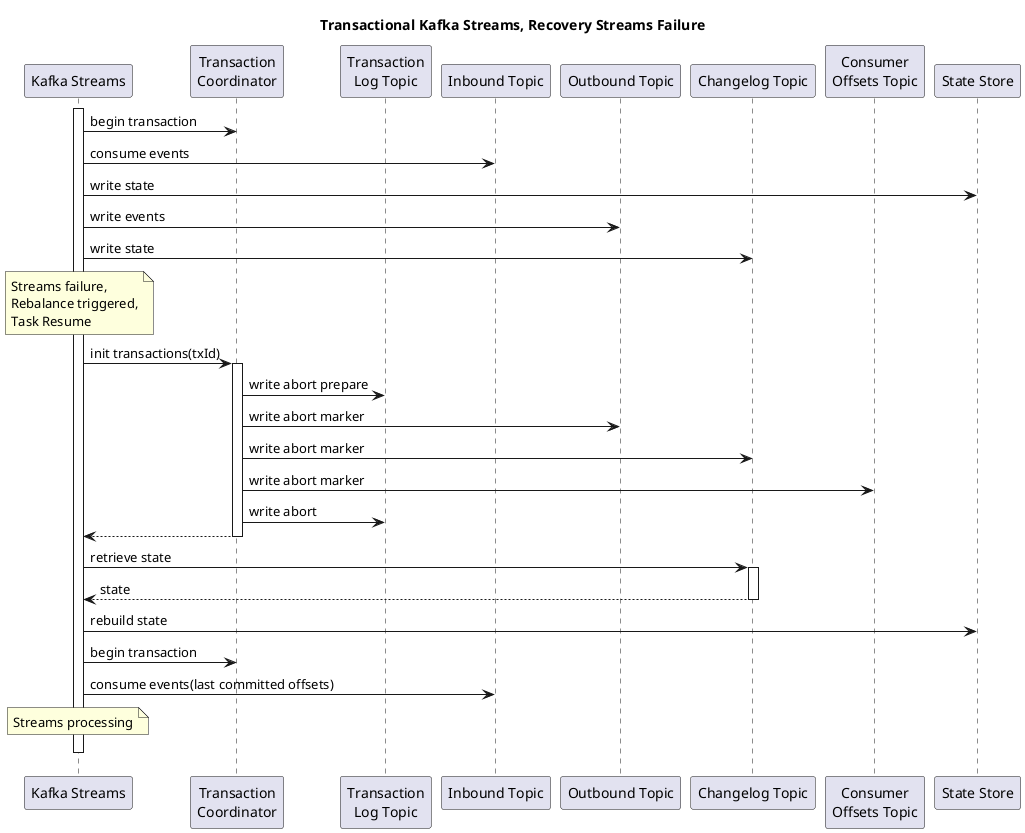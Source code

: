 @startuml

participant kstreams as "Kafka Streams"
participant tcoordinator as "Transaction\nCoordinator"
participant tlogtopic as "Transaction\nLog Topic"
participant intopic as "Inbound Topic"
participant outtopic as "Outbound Topic"
participant changetopic as "Changelog Topic"
participant offsettopic as "Consumer\nOffsets Topic"
participant store as "State Store"

title Transactional Kafka Streams, Recovery Streams Failure

activate kstreams
kstreams -> tcoordinator : begin transaction
kstreams -> intopic : consume events
kstreams -> store : write state
kstreams -> outtopic : write events
kstreams -> changetopic : write state

note over kstreams : Streams failure,\nRebalance triggered,\nTask Resume

kstreams -> tcoordinator : init transactions(txId)
activate tcoordinator
tcoordinator -> tlogtopic : write abort prepare
tcoordinator -> outtopic : write abort marker
tcoordinator -> changetopic : write abort marker
tcoordinator -> offsettopic : write abort marker
tcoordinator -> tlogtopic : write abort
tcoordinator --> kstreams
deactivate tcoordinator

kstreams -> changetopic : retrieve state
activate changetopic
changetopic --> kstreams : state
deactivate changetopic

kstreams -> store : rebuild state
kstreams -> tcoordinator : begin transaction
kstreams -> intopic : consume events(last committed offsets)

note over kstreams : Streams processing
kstreams -[hidden]-> kstreams


deactivate kstreams




@enduml